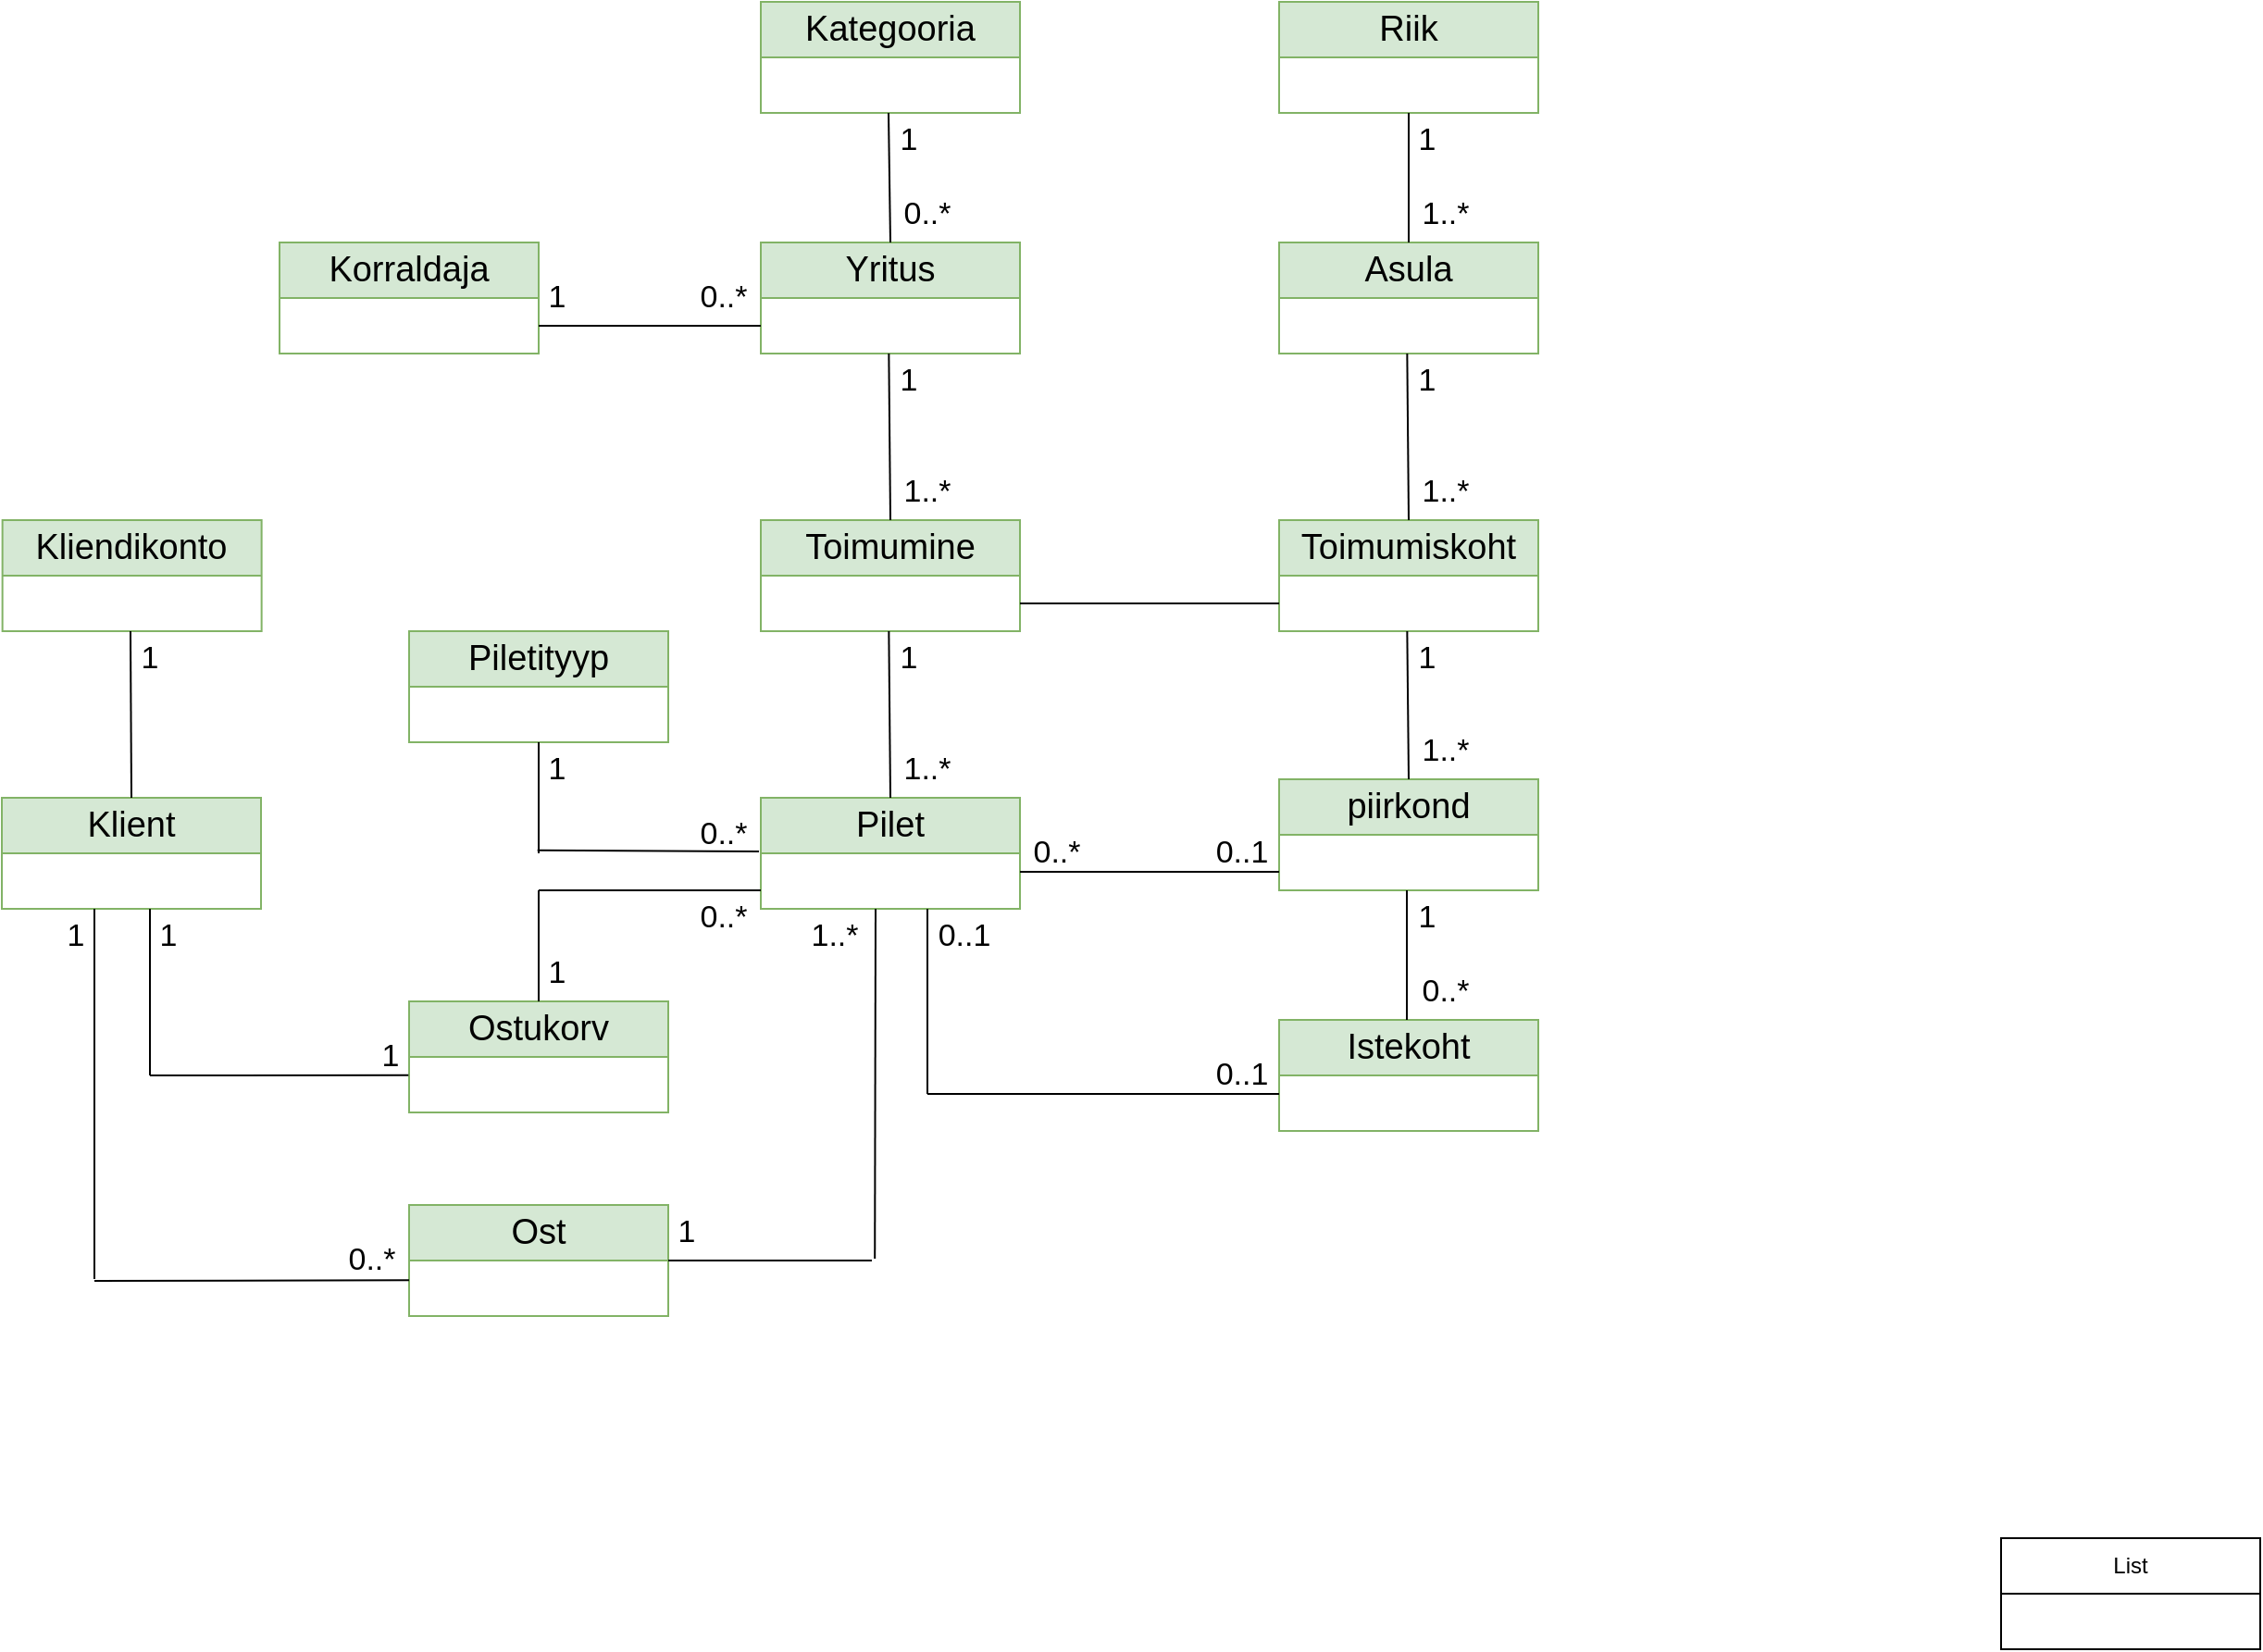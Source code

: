 <mxfile version="26.1.3">
  <diagram name="Page-1" id="rUoAqe0sw1Ps4R46nMY7">
    <mxGraphModel dx="1055" dy="950" grid="1" gridSize="10" guides="1" tooltips="1" connect="1" arrows="1" fold="1" page="1" pageScale="1" pageWidth="2339" pageHeight="3300" math="0" shadow="0">
      <root>
        <mxCell id="0" />
        <mxCell id="1" parent="0" />
        <mxCell id="gXU5FecRmnY3TLf8vR_u-1" value="Yritus" style="swimlane;fontStyle=0;childLayout=stackLayout;horizontal=1;startSize=30;horizontalStack=0;resizeParent=1;resizeParentMax=0;resizeLast=0;collapsible=1;marginBottom=0;whiteSpace=wrap;html=1;fillColor=#d5e8d4;strokeColor=#82b366;fontSize=19;" vertex="1" parent="1">
          <mxGeometry x="600" y="190" width="140" height="60" as="geometry" />
        </mxCell>
        <mxCell id="gXU5FecRmnY3TLf8vR_u-3" value="&amp;nbsp;" style="text;strokeColor=none;fillColor=none;align=left;verticalAlign=middle;spacingLeft=4;spacingRight=4;overflow=hidden;points=[[0,0.5],[1,0.5]];portConstraint=eastwest;rotatable=0;whiteSpace=wrap;html=1;fontSize=19;" vertex="1" parent="gXU5FecRmnY3TLf8vR_u-1">
          <mxGeometry y="30" width="140" height="30" as="geometry" />
        </mxCell>
        <mxCell id="gXU5FecRmnY3TLf8vR_u-5" value="&lt;font&gt;Kategooria&lt;/font&gt;" style="swimlane;fontStyle=0;childLayout=stackLayout;horizontal=1;startSize=30;horizontalStack=0;resizeParent=1;resizeParentMax=0;resizeLast=0;collapsible=1;marginBottom=0;whiteSpace=wrap;html=1;fillColor=#d5e8d4;strokeColor=#82b366;fontSize=19;" vertex="1" parent="1">
          <mxGeometry x="600" y="60" width="140" height="60" as="geometry" />
        </mxCell>
        <mxCell id="gXU5FecRmnY3TLf8vR_u-8" value="&amp;nbsp;" style="text;strokeColor=none;fillColor=none;align=left;verticalAlign=middle;spacingLeft=4;spacingRight=4;overflow=hidden;points=[[0,0.5],[1,0.5]];portConstraint=eastwest;rotatable=0;whiteSpace=wrap;html=1;fontSize=19;" vertex="1" parent="gXU5FecRmnY3TLf8vR_u-5">
          <mxGeometry y="30" width="140" height="30" as="geometry" />
        </mxCell>
        <mxCell id="gXU5FecRmnY3TLf8vR_u-9" value="Toimumine" style="swimlane;fontStyle=0;childLayout=stackLayout;horizontal=1;startSize=30;horizontalStack=0;resizeParent=1;resizeParentMax=0;resizeLast=0;collapsible=1;marginBottom=0;whiteSpace=wrap;html=1;fillColor=#d5e8d4;strokeColor=#82b366;fontSize=19;" vertex="1" parent="1">
          <mxGeometry x="600" y="340" width="140" height="60" as="geometry" />
        </mxCell>
        <mxCell id="gXU5FecRmnY3TLf8vR_u-10" value="&amp;nbsp;" style="text;strokeColor=none;fillColor=none;align=left;verticalAlign=middle;spacingLeft=4;spacingRight=4;overflow=hidden;points=[[0,0.5],[1,0.5]];portConstraint=eastwest;rotatable=0;whiteSpace=wrap;html=1;fontSize=19;" vertex="1" parent="gXU5FecRmnY3TLf8vR_u-9">
          <mxGeometry y="30" width="140" height="30" as="geometry" />
        </mxCell>
        <mxCell id="gXU5FecRmnY3TLf8vR_u-13" value="Toimumiskoht" style="swimlane;fontStyle=0;childLayout=stackLayout;horizontal=1;startSize=30;horizontalStack=0;resizeParent=1;resizeParentMax=0;resizeLast=0;collapsible=1;marginBottom=0;whiteSpace=wrap;html=1;fillColor=#d5e8d4;strokeColor=#82b366;fontSize=19;" vertex="1" parent="1">
          <mxGeometry x="880" y="340" width="140" height="60" as="geometry" />
        </mxCell>
        <mxCell id="gXU5FecRmnY3TLf8vR_u-14" value="&amp;nbsp;" style="text;strokeColor=none;fillColor=none;align=left;verticalAlign=middle;spacingLeft=4;spacingRight=4;overflow=hidden;points=[[0,0.5],[1,0.5]];portConstraint=eastwest;rotatable=0;whiteSpace=wrap;html=1;fontSize=19;" vertex="1" parent="gXU5FecRmnY3TLf8vR_u-13">
          <mxGeometry y="30" width="140" height="30" as="geometry" />
        </mxCell>
        <mxCell id="gXU5FecRmnY3TLf8vR_u-17" value="piirkond" style="swimlane;fontStyle=0;childLayout=stackLayout;horizontal=1;startSize=30;horizontalStack=0;resizeParent=1;resizeParentMax=0;resizeLast=0;collapsible=1;marginBottom=0;whiteSpace=wrap;html=1;fillColor=#d5e8d4;strokeColor=#82b366;fontSize=19;" vertex="1" parent="1">
          <mxGeometry x="880" y="480" width="140" height="60" as="geometry" />
        </mxCell>
        <mxCell id="gXU5FecRmnY3TLf8vR_u-18" value="&amp;nbsp;" style="text;strokeColor=none;fillColor=none;align=left;verticalAlign=middle;spacingLeft=4;spacingRight=4;overflow=hidden;points=[[0,0.5],[1,0.5]];portConstraint=eastwest;rotatable=0;whiteSpace=wrap;html=1;fontSize=19;" vertex="1" parent="gXU5FecRmnY3TLf8vR_u-17">
          <mxGeometry y="30" width="140" height="30" as="geometry" />
        </mxCell>
        <mxCell id="gXU5FecRmnY3TLf8vR_u-21" value="Istekoht" style="swimlane;fontStyle=0;childLayout=stackLayout;horizontal=1;startSize=30;horizontalStack=0;resizeParent=1;resizeParentMax=0;resizeLast=0;collapsible=1;marginBottom=0;whiteSpace=wrap;html=1;fillColor=#d5e8d4;strokeColor=#82b366;fontSize=19;" vertex="1" parent="1">
          <mxGeometry x="880" y="610" width="140" height="60" as="geometry" />
        </mxCell>
        <mxCell id="gXU5FecRmnY3TLf8vR_u-22" value="&amp;nbsp;" style="text;strokeColor=none;fillColor=none;align=left;verticalAlign=middle;spacingLeft=4;spacingRight=4;overflow=hidden;points=[[0,0.5],[1,0.5]];portConstraint=eastwest;rotatable=0;whiteSpace=wrap;html=1;fontSize=19;" vertex="1" parent="gXU5FecRmnY3TLf8vR_u-21">
          <mxGeometry y="30" width="140" height="30" as="geometry" />
        </mxCell>
        <mxCell id="gXU5FecRmnY3TLf8vR_u-25" value="Asula" style="swimlane;fontStyle=0;childLayout=stackLayout;horizontal=1;startSize=30;horizontalStack=0;resizeParent=1;resizeParentMax=0;resizeLast=0;collapsible=1;marginBottom=0;whiteSpace=wrap;html=1;fillColor=#d5e8d4;strokeColor=#82b366;fontSize=19;" vertex="1" parent="1">
          <mxGeometry x="880" y="190" width="140" height="60" as="geometry" />
        </mxCell>
        <mxCell id="gXU5FecRmnY3TLf8vR_u-26" value="&amp;nbsp;" style="text;strokeColor=none;fillColor=none;align=left;verticalAlign=middle;spacingLeft=4;spacingRight=4;overflow=hidden;points=[[0,0.5],[1,0.5]];portConstraint=eastwest;rotatable=0;whiteSpace=wrap;html=1;fontSize=19;" vertex="1" parent="gXU5FecRmnY3TLf8vR_u-25">
          <mxGeometry y="30" width="140" height="30" as="geometry" />
        </mxCell>
        <mxCell id="gXU5FecRmnY3TLf8vR_u-29" value="Riik" style="swimlane;fontStyle=0;childLayout=stackLayout;horizontal=1;startSize=30;horizontalStack=0;resizeParent=1;resizeParentMax=0;resizeLast=0;collapsible=1;marginBottom=0;whiteSpace=wrap;html=1;fillColor=#d5e8d4;strokeColor=#82b366;fontSize=19;" vertex="1" parent="1">
          <mxGeometry x="880" y="60" width="140" height="60" as="geometry" />
        </mxCell>
        <mxCell id="gXU5FecRmnY3TLf8vR_u-30" value="&amp;nbsp;" style="text;strokeColor=none;fillColor=none;align=left;verticalAlign=middle;spacingLeft=4;spacingRight=4;overflow=hidden;points=[[0,0.5],[1,0.5]];portConstraint=eastwest;rotatable=0;whiteSpace=wrap;html=1;fontSize=19;" vertex="1" parent="gXU5FecRmnY3TLf8vR_u-29">
          <mxGeometry y="30" width="140" height="30" as="geometry" />
        </mxCell>
        <mxCell id="gXU5FecRmnY3TLf8vR_u-33" value="Pilet" style="swimlane;fontStyle=0;childLayout=stackLayout;horizontal=1;startSize=30;horizontalStack=0;resizeParent=1;resizeParentMax=0;resizeLast=0;collapsible=1;marginBottom=0;whiteSpace=wrap;html=1;fillColor=#d5e8d4;strokeColor=#82b366;fontSize=19;" vertex="1" parent="1">
          <mxGeometry x="600" y="490" width="140" height="60" as="geometry" />
        </mxCell>
        <mxCell id="gXU5FecRmnY3TLf8vR_u-34" value="&amp;nbsp;" style="text;strokeColor=none;fillColor=none;align=left;verticalAlign=middle;spacingLeft=4;spacingRight=4;overflow=hidden;points=[[0,0.5],[1,0.5]];portConstraint=eastwest;rotatable=0;whiteSpace=wrap;html=1;fontSize=19;" vertex="1" parent="gXU5FecRmnY3TLf8vR_u-33">
          <mxGeometry y="30" width="140" height="30" as="geometry" />
        </mxCell>
        <mxCell id="gXU5FecRmnY3TLf8vR_u-37" value="Piletityyp" style="swimlane;fontStyle=0;childLayout=stackLayout;horizontal=1;startSize=30;horizontalStack=0;resizeParent=1;resizeParentMax=0;resizeLast=0;collapsible=1;marginBottom=0;whiteSpace=wrap;html=1;fillColor=#d5e8d4;strokeColor=#82b366;fontSize=19;" vertex="1" parent="1">
          <mxGeometry x="410" y="400" width="140" height="60" as="geometry" />
        </mxCell>
        <mxCell id="gXU5FecRmnY3TLf8vR_u-38" value="&amp;nbsp;" style="text;strokeColor=none;fillColor=none;align=left;verticalAlign=middle;spacingLeft=4;spacingRight=4;overflow=hidden;points=[[0,0.5],[1,0.5]];portConstraint=eastwest;rotatable=0;whiteSpace=wrap;html=1;fontSize=19;" vertex="1" parent="gXU5FecRmnY3TLf8vR_u-37">
          <mxGeometry y="30" width="140" height="30" as="geometry" />
        </mxCell>
        <mxCell id="gXU5FecRmnY3TLf8vR_u-41" value="Korraldaja" style="swimlane;fontStyle=0;childLayout=stackLayout;horizontal=1;startSize=30;horizontalStack=0;resizeParent=1;resizeParentMax=0;resizeLast=0;collapsible=1;marginBottom=0;whiteSpace=wrap;html=1;fillColor=#d5e8d4;strokeColor=#82b366;fontSize=19;" vertex="1" parent="1">
          <mxGeometry x="340" y="190" width="140" height="60" as="geometry" />
        </mxCell>
        <mxCell id="gXU5FecRmnY3TLf8vR_u-42" value="&amp;nbsp;" style="text;strokeColor=none;fillColor=none;align=left;verticalAlign=middle;spacingLeft=4;spacingRight=4;overflow=hidden;points=[[0,0.5],[1,0.5]];portConstraint=eastwest;rotatable=0;whiteSpace=wrap;html=1;fontSize=19;" vertex="1" parent="gXU5FecRmnY3TLf8vR_u-41">
          <mxGeometry y="30" width="140" height="30" as="geometry" />
        </mxCell>
        <mxCell id="gXU5FecRmnY3TLf8vR_u-45" value="Ostukorv" style="swimlane;fontStyle=0;childLayout=stackLayout;horizontal=1;startSize=30;horizontalStack=0;resizeParent=1;resizeParentMax=0;resizeLast=0;collapsible=1;marginBottom=0;whiteSpace=wrap;html=1;fillColor=#d5e8d4;strokeColor=#82b366;fontSize=19;" vertex="1" parent="1">
          <mxGeometry x="410" y="600" width="140" height="60" as="geometry" />
        </mxCell>
        <mxCell id="gXU5FecRmnY3TLf8vR_u-46" value="&amp;nbsp;" style="text;strokeColor=none;fillColor=none;align=left;verticalAlign=middle;spacingLeft=4;spacingRight=4;overflow=hidden;points=[[0,0.5],[1,0.5]];portConstraint=eastwest;rotatable=0;whiteSpace=wrap;html=1;fontSize=19;" vertex="1" parent="gXU5FecRmnY3TLf8vR_u-45">
          <mxGeometry y="30" width="140" height="30" as="geometry" />
        </mxCell>
        <mxCell id="gXU5FecRmnY3TLf8vR_u-49" value="Klient" style="swimlane;fontStyle=0;childLayout=stackLayout;horizontal=1;startSize=30;horizontalStack=0;resizeParent=1;resizeParentMax=0;resizeLast=0;collapsible=1;marginBottom=0;whiteSpace=wrap;html=1;fillColor=#d5e8d4;strokeColor=#82b366;fontSize=19;" vertex="1" parent="1">
          <mxGeometry x="190" y="490" width="140" height="60" as="geometry" />
        </mxCell>
        <mxCell id="gXU5FecRmnY3TLf8vR_u-50" value="&amp;nbsp;" style="text;strokeColor=none;fillColor=none;align=left;verticalAlign=middle;spacingLeft=4;spacingRight=4;overflow=hidden;points=[[0,0.5],[1,0.5]];portConstraint=eastwest;rotatable=0;whiteSpace=wrap;html=1;fontSize=19;" vertex="1" parent="gXU5FecRmnY3TLf8vR_u-49">
          <mxGeometry y="30" width="140" height="30" as="geometry" />
        </mxCell>
        <mxCell id="gXU5FecRmnY3TLf8vR_u-53" value="Kliendikonto" style="swimlane;fontStyle=0;childLayout=stackLayout;horizontal=1;startSize=30;horizontalStack=0;resizeParent=1;resizeParentMax=0;resizeLast=0;collapsible=1;marginBottom=0;whiteSpace=wrap;html=1;fillColor=#d5e8d4;strokeColor=#82b366;fontSize=19;" vertex="1" parent="1">
          <mxGeometry x="190.32" y="340" width="140" height="60" as="geometry" />
        </mxCell>
        <mxCell id="gXU5FecRmnY3TLf8vR_u-54" value="&amp;nbsp;" style="text;strokeColor=none;fillColor=none;align=left;verticalAlign=middle;spacingLeft=4;spacingRight=4;overflow=hidden;points=[[0,0.5],[1,0.5]];portConstraint=eastwest;rotatable=0;whiteSpace=wrap;html=1;fontSize=19;" vertex="1" parent="gXU5FecRmnY3TLf8vR_u-53">
          <mxGeometry y="30" width="140" height="30" as="geometry" />
        </mxCell>
        <mxCell id="gXU5FecRmnY3TLf8vR_u-57" value="List" style="swimlane;fontStyle=0;childLayout=stackLayout;horizontal=1;startSize=30;horizontalStack=0;resizeParent=1;resizeParentMax=0;resizeLast=0;collapsible=1;marginBottom=0;whiteSpace=wrap;html=1;" vertex="1" parent="1">
          <mxGeometry x="1270" y="890" width="140" height="60" as="geometry" />
        </mxCell>
        <mxCell id="gXU5FecRmnY3TLf8vR_u-58" value="&amp;nbsp;" style="text;strokeColor=none;fillColor=none;align=left;verticalAlign=middle;spacingLeft=4;spacingRight=4;overflow=hidden;points=[[0,0.5],[1,0.5]];portConstraint=eastwest;rotatable=0;whiteSpace=wrap;html=1;" vertex="1" parent="gXU5FecRmnY3TLf8vR_u-57">
          <mxGeometry y="30" width="140" height="30" as="geometry" />
        </mxCell>
        <mxCell id="gXU5FecRmnY3TLf8vR_u-61" value="&lt;font&gt;Ost&lt;/font&gt;" style="swimlane;fontStyle=0;childLayout=stackLayout;horizontal=1;startSize=30;horizontalStack=0;resizeParent=1;resizeParentMax=0;resizeLast=0;collapsible=1;marginBottom=0;whiteSpace=wrap;html=1;fillColor=#d5e8d4;strokeColor=#82b366;fontSize=19;" vertex="1" parent="1">
          <mxGeometry x="410" y="710" width="140" height="60" as="geometry" />
        </mxCell>
        <mxCell id="gXU5FecRmnY3TLf8vR_u-106" value="" style="endArrow=none;html=1;rounded=0;fontSize=11;exitX=0.5;exitY=0;exitDx=0;exitDy=0;" edge="1" parent="1" source="gXU5FecRmnY3TLf8vR_u-1">
          <mxGeometry width="50" height="50" relative="1" as="geometry">
            <mxPoint x="669" y="180" as="sourcePoint" />
            <mxPoint x="669" y="120" as="targetPoint" />
          </mxGeometry>
        </mxCell>
        <mxCell id="gXU5FecRmnY3TLf8vR_u-107" value="" style="endArrow=none;html=1;rounded=0;fontSize=11;exitX=0.5;exitY=0;exitDx=0;exitDy=0;" edge="1" parent="1" source="gXU5FecRmnY3TLf8vR_u-9">
          <mxGeometry width="50" height="50" relative="1" as="geometry">
            <mxPoint x="670.17" y="320" as="sourcePoint" />
            <mxPoint x="669.17" y="250" as="targetPoint" />
          </mxGeometry>
        </mxCell>
        <mxCell id="gXU5FecRmnY3TLf8vR_u-108" value="" style="endArrow=none;html=1;rounded=0;fontSize=11;exitX=0.5;exitY=0;exitDx=0;exitDy=0;" edge="1" parent="1" source="gXU5FecRmnY3TLf8vR_u-33">
          <mxGeometry width="50" height="50" relative="1" as="geometry">
            <mxPoint x="669" y="480" as="sourcePoint" />
            <mxPoint x="669.17" y="400" as="targetPoint" />
          </mxGeometry>
        </mxCell>
        <mxCell id="gXU5FecRmnY3TLf8vR_u-109" value="" style="endArrow=none;html=1;rounded=0;fontSize=11;" edge="1" parent="1">
          <mxGeometry width="50" height="50" relative="1" as="geometry">
            <mxPoint x="661.6" y="739.005" as="sourcePoint" />
            <mxPoint x="662" y="550" as="targetPoint" />
          </mxGeometry>
        </mxCell>
        <mxCell id="gXU5FecRmnY3TLf8vR_u-110" value="" style="endArrow=none;html=1;rounded=0;fontSize=11;" edge="1" parent="1">
          <mxGeometry width="50" height="50" relative="1" as="geometry">
            <mxPoint x="690" y="650" as="sourcePoint" />
            <mxPoint x="690" y="550" as="targetPoint" />
          </mxGeometry>
        </mxCell>
        <mxCell id="gXU5FecRmnY3TLf8vR_u-111" value="" style="endArrow=none;html=1;rounded=0;fontSize=11;exitX=0.5;exitY=0;exitDx=0;exitDy=0;" edge="1" parent="1" source="gXU5FecRmnY3TLf8vR_u-25" target="gXU5FecRmnY3TLf8vR_u-30">
          <mxGeometry width="50" height="50" relative="1" as="geometry">
            <mxPoint x="950.17" y="180" as="sourcePoint" />
            <mxPoint x="949" y="130" as="targetPoint" />
          </mxGeometry>
        </mxCell>
        <mxCell id="gXU5FecRmnY3TLf8vR_u-112" value="" style="endArrow=none;html=1;rounded=0;fontSize=11;exitX=0.5;exitY=0;exitDx=0;exitDy=0;" edge="1" parent="1" source="gXU5FecRmnY3TLf8vR_u-13">
          <mxGeometry width="50" height="50" relative="1" as="geometry">
            <mxPoint x="950.17" y="320" as="sourcePoint" />
            <mxPoint x="949.17" y="250" as="targetPoint" />
          </mxGeometry>
        </mxCell>
        <mxCell id="gXU5FecRmnY3TLf8vR_u-113" value="" style="endArrow=none;html=1;rounded=0;fontSize=11;exitX=0.5;exitY=0;exitDx=0;exitDy=0;" edge="1" parent="1" source="gXU5FecRmnY3TLf8vR_u-17">
          <mxGeometry width="50" height="50" relative="1" as="geometry">
            <mxPoint x="950.17" y="470" as="sourcePoint" />
            <mxPoint x="949.17" y="400" as="targetPoint" />
          </mxGeometry>
        </mxCell>
        <mxCell id="gXU5FecRmnY3TLf8vR_u-114" value="" style="endArrow=none;html=1;rounded=0;fontSize=11;" edge="1" parent="1">
          <mxGeometry width="50" height="50" relative="1" as="geometry">
            <mxPoint x="949" y="610" as="sourcePoint" />
            <mxPoint x="949" y="540" as="targetPoint" />
          </mxGeometry>
        </mxCell>
        <mxCell id="gXU5FecRmnY3TLf8vR_u-115" value="" style="endArrow=none;html=1;rounded=0;fontSize=11;entryX=0;entryY=0.5;entryDx=0;entryDy=0;" edge="1" parent="1">
          <mxGeometry width="50" height="50" relative="1" as="geometry">
            <mxPoint x="690" y="650" as="sourcePoint" />
            <mxPoint x="880" y="650" as="targetPoint" />
          </mxGeometry>
        </mxCell>
        <mxCell id="gXU5FecRmnY3TLf8vR_u-116" value="" style="endArrow=none;html=1;rounded=0;fontSize=11;exitX=1;exitY=0.5;exitDx=0;exitDy=0;" edge="1" parent="1" source="gXU5FecRmnY3TLf8vR_u-61">
          <mxGeometry width="50" height="50" relative="1" as="geometry">
            <mxPoint x="575" y="740" as="sourcePoint" />
            <mxPoint x="660" y="740" as="targetPoint" />
          </mxGeometry>
        </mxCell>
        <mxCell id="gXU5FecRmnY3TLf8vR_u-117" value="" style="endArrow=none;html=1;rounded=0;fontSize=11;entryX=0;entryY=0.5;entryDx=0;entryDy=0;exitX=1;exitY=0.5;exitDx=0;exitDy=0;" edge="1" parent="1" source="gXU5FecRmnY3TLf8vR_u-42" target="gXU5FecRmnY3TLf8vR_u-3">
          <mxGeometry width="50" height="50" relative="1" as="geometry">
            <mxPoint x="540" y="220" as="sourcePoint" />
            <mxPoint x="730" y="220" as="targetPoint" />
          </mxGeometry>
        </mxCell>
        <mxCell id="gXU5FecRmnY3TLf8vR_u-120" value="" style="endArrow=none;html=1;rounded=0;fontSize=11;entryX=-0.007;entryY=-0.033;entryDx=0;entryDy=0;entryPerimeter=0;" edge="1" parent="1" target="gXU5FecRmnY3TLf8vR_u-34">
          <mxGeometry width="50" height="50" relative="1" as="geometry">
            <mxPoint x="479.333" y="518.33" as="sourcePoint" />
            <mxPoint x="740" y="518.33" as="targetPoint" />
          </mxGeometry>
        </mxCell>
        <mxCell id="gXU5FecRmnY3TLf8vR_u-121" value="" style="endArrow=none;html=1;rounded=0;fontSize=11;" edge="1" parent="1">
          <mxGeometry width="50" height="50" relative="1" as="geometry">
            <mxPoint x="480" y="540.01" as="sourcePoint" />
            <mxPoint x="600" y="540" as="targetPoint" />
          </mxGeometry>
        </mxCell>
        <mxCell id="gXU5FecRmnY3TLf8vR_u-122" value="" style="endArrow=none;html=1;rounded=0;fontSize=11;" edge="1" parent="1">
          <mxGeometry width="50" height="50" relative="1" as="geometry">
            <mxPoint x="480" y="520" as="sourcePoint" />
            <mxPoint x="480" y="460" as="targetPoint" />
          </mxGeometry>
        </mxCell>
        <mxCell id="gXU5FecRmnY3TLf8vR_u-123" value="" style="endArrow=none;html=1;rounded=0;fontSize=11;exitX=0.5;exitY=0;exitDx=0;exitDy=0;" edge="1" parent="1" source="gXU5FecRmnY3TLf8vR_u-45">
          <mxGeometry width="50" height="50" relative="1" as="geometry">
            <mxPoint x="480" y="570" as="sourcePoint" />
            <mxPoint x="480" y="540" as="targetPoint" />
          </mxGeometry>
        </mxCell>
        <mxCell id="gXU5FecRmnY3TLf8vR_u-124" value="" style="endArrow=none;html=1;rounded=0;fontSize=11;exitX=0.5;exitY=0;exitDx=0;exitDy=0;" edge="1" parent="1" source="gXU5FecRmnY3TLf8vR_u-49">
          <mxGeometry width="50" height="50" relative="1" as="geometry">
            <mxPoint x="259.49" y="470" as="sourcePoint" />
            <mxPoint x="259.49" y="400" as="targetPoint" />
          </mxGeometry>
        </mxCell>
        <mxCell id="gXU5FecRmnY3TLf8vR_u-130" value="" style="endArrow=none;html=1;rounded=0;fontSize=11;" edge="1" parent="1">
          <mxGeometry width="50" height="50" relative="1" as="geometry">
            <mxPoint x="240" y="750" as="sourcePoint" />
            <mxPoint x="240" y="550" as="targetPoint" />
          </mxGeometry>
        </mxCell>
        <mxCell id="gXU5FecRmnY3TLf8vR_u-131" value="" style="endArrow=none;html=1;rounded=0;fontSize=11;" edge="1" parent="1">
          <mxGeometry width="50" height="50" relative="1" as="geometry">
            <mxPoint x="270" y="640" as="sourcePoint" />
            <mxPoint x="270" y="550" as="targetPoint" />
          </mxGeometry>
        </mxCell>
        <mxCell id="gXU5FecRmnY3TLf8vR_u-132" value="" style="endArrow=none;html=1;rounded=0;fontSize=11;entryX=-0.007;entryY=-0.033;entryDx=0;entryDy=0;entryPerimeter=0;" edge="1" parent="1">
          <mxGeometry width="50" height="50" relative="1" as="geometry">
            <mxPoint x="270" y="640" as="sourcePoint" />
            <mxPoint x="409.667" y="639.84" as="targetPoint" />
          </mxGeometry>
        </mxCell>
        <mxCell id="gXU5FecRmnY3TLf8vR_u-133" value="" style="endArrow=none;html=1;rounded=0;fontSize=11;entryX=-0.007;entryY=-0.033;entryDx=0;entryDy=0;entryPerimeter=0;" edge="1" parent="1">
          <mxGeometry width="50" height="50" relative="1" as="geometry">
            <mxPoint x="240" y="751" as="sourcePoint" />
            <mxPoint x="409.997" y="750.67" as="targetPoint" />
          </mxGeometry>
        </mxCell>
        <mxCell id="gXU5FecRmnY3TLf8vR_u-135" value="&lt;font style=&quot;font-size: 17px;&quot;&gt;1&lt;/font&gt;" style="text;html=1;align=center;verticalAlign=middle;whiteSpace=wrap;rounded=0;" vertex="1" parent="1">
          <mxGeometry x="460" y="205" width="60" height="30" as="geometry" />
        </mxCell>
        <mxCell id="gXU5FecRmnY3TLf8vR_u-136" value="&lt;font style=&quot;font-size: 17px;&quot;&gt;0..*&lt;/font&gt;" style="text;html=1;align=center;verticalAlign=middle;whiteSpace=wrap;rounded=0;" vertex="1" parent="1">
          <mxGeometry x="550" y="205" width="60" height="30" as="geometry" />
        </mxCell>
        <mxCell id="gXU5FecRmnY3TLf8vR_u-137" value="&lt;font style=&quot;font-size: 17px;&quot;&gt;1&lt;/font&gt;" style="text;html=1;align=center;verticalAlign=middle;whiteSpace=wrap;rounded=0;" vertex="1" parent="1">
          <mxGeometry x="650" y="120" width="60" height="30" as="geometry" />
        </mxCell>
        <mxCell id="gXU5FecRmnY3TLf8vR_u-138" value="&lt;font style=&quot;font-size: 17px;&quot;&gt;1&lt;/font&gt;" style="text;html=1;align=center;verticalAlign=middle;whiteSpace=wrap;rounded=0;" vertex="1" parent="1">
          <mxGeometry x="930" y="120" width="60" height="30" as="geometry" />
        </mxCell>
        <mxCell id="gXU5FecRmnY3TLf8vR_u-139" value="&lt;font style=&quot;font-size: 17px;&quot;&gt;1&lt;/font&gt;" style="text;html=1;align=center;verticalAlign=middle;whiteSpace=wrap;rounded=0;" vertex="1" parent="1">
          <mxGeometry x="930" y="250" width="60" height="30" as="geometry" />
        </mxCell>
        <mxCell id="gXU5FecRmnY3TLf8vR_u-140" value="&lt;font style=&quot;font-size: 17px;&quot;&gt;1&lt;/font&gt;" style="text;html=1;align=center;verticalAlign=middle;whiteSpace=wrap;rounded=0;" vertex="1" parent="1">
          <mxGeometry x="930" y="400" width="60" height="30" as="geometry" />
        </mxCell>
        <mxCell id="gXU5FecRmnY3TLf8vR_u-141" value="&lt;font style=&quot;font-size: 17px;&quot;&gt;1&lt;/font&gt;" style="text;html=1;align=center;verticalAlign=middle;whiteSpace=wrap;rounded=0;" vertex="1" parent="1">
          <mxGeometry x="930" y="540" width="60" height="30" as="geometry" />
        </mxCell>
        <mxCell id="gXU5FecRmnY3TLf8vR_u-142" value="&lt;font style=&quot;font-size: 17px;&quot;&gt;1&lt;/font&gt;" style="text;html=1;align=center;verticalAlign=middle;whiteSpace=wrap;rounded=0;" vertex="1" parent="1">
          <mxGeometry x="650" y="250" width="60" height="30" as="geometry" />
        </mxCell>
        <mxCell id="gXU5FecRmnY3TLf8vR_u-143" value="&lt;font style=&quot;font-size: 17px;&quot;&gt;1&lt;/font&gt;" style="text;html=1;align=center;verticalAlign=middle;whiteSpace=wrap;rounded=0;" vertex="1" parent="1">
          <mxGeometry x="650" y="400" width="60" height="30" as="geometry" />
        </mxCell>
        <mxCell id="gXU5FecRmnY3TLf8vR_u-144" value="&lt;font style=&quot;font-size: 17px;&quot;&gt;1&lt;/font&gt;" style="text;html=1;align=center;verticalAlign=middle;whiteSpace=wrap;rounded=0;" vertex="1" parent="1">
          <mxGeometry x="460" y="460" width="60" height="30" as="geometry" />
        </mxCell>
        <mxCell id="gXU5FecRmnY3TLf8vR_u-145" value="&lt;font style=&quot;font-size: 17px;&quot;&gt;1&lt;/font&gt;" style="text;html=1;align=center;verticalAlign=middle;whiteSpace=wrap;rounded=0;" vertex="1" parent="1">
          <mxGeometry x="460" y="570" width="60" height="30" as="geometry" />
        </mxCell>
        <mxCell id="gXU5FecRmnY3TLf8vR_u-146" value="&lt;font style=&quot;font-size: 17px;&quot;&gt;1&lt;/font&gt;" style="text;html=1;align=center;verticalAlign=middle;whiteSpace=wrap;rounded=0;" vertex="1" parent="1">
          <mxGeometry x="530" y="710" width="60" height="30" as="geometry" />
        </mxCell>
        <mxCell id="gXU5FecRmnY3TLf8vR_u-149" value="&lt;font style=&quot;font-size: 17px;&quot;&gt;1&lt;/font&gt;" style="text;html=1;align=center;verticalAlign=middle;whiteSpace=wrap;rounded=0;" vertex="1" parent="1">
          <mxGeometry x="200" y="550" width="60" height="30" as="geometry" />
        </mxCell>
        <mxCell id="gXU5FecRmnY3TLf8vR_u-150" value="&lt;font style=&quot;font-size: 17px;&quot;&gt;0..*&lt;/font&gt;" style="text;html=1;align=center;verticalAlign=middle;whiteSpace=wrap;rounded=0;" vertex="1" parent="1">
          <mxGeometry x="360" y="725" width="60" height="30" as="geometry" />
        </mxCell>
        <mxCell id="gXU5FecRmnY3TLf8vR_u-151" value="&lt;font style=&quot;font-size: 17px;&quot;&gt;1&lt;/font&gt;" style="text;html=1;align=center;verticalAlign=middle;whiteSpace=wrap;rounded=0;" vertex="1" parent="1">
          <mxGeometry x="370" y="615" width="60" height="30" as="geometry" />
        </mxCell>
        <mxCell id="gXU5FecRmnY3TLf8vR_u-152" value="&lt;font style=&quot;font-size: 17px;&quot;&gt;1..*&lt;/font&gt;" style="text;html=1;align=center;verticalAlign=middle;whiteSpace=wrap;rounded=0;" vertex="1" parent="1">
          <mxGeometry x="610" y="550" width="60" height="30" as="geometry" />
        </mxCell>
        <mxCell id="gXU5FecRmnY3TLf8vR_u-153" value="" style="endArrow=none;html=1;rounded=0;fontSize=11;" edge="1" parent="1">
          <mxGeometry width="50" height="50" relative="1" as="geometry">
            <mxPoint x="740" y="530" as="sourcePoint" />
            <mxPoint x="880" y="530" as="targetPoint" />
          </mxGeometry>
        </mxCell>
        <mxCell id="gXU5FecRmnY3TLf8vR_u-155" value="&lt;font style=&quot;font-size: 17px;&quot;&gt;0..1&lt;/font&gt;" style="text;html=1;align=center;verticalAlign=middle;whiteSpace=wrap;rounded=0;" vertex="1" parent="1">
          <mxGeometry x="830" y="505" width="60" height="30" as="geometry" />
        </mxCell>
        <mxCell id="gXU5FecRmnY3TLf8vR_u-157" value="&lt;font style=&quot;font-size: 17px;&quot;&gt;0..1&lt;/font&gt;" style="text;html=1;align=center;verticalAlign=middle;whiteSpace=wrap;rounded=0;" vertex="1" parent="1">
          <mxGeometry x="830" y="625" width="60" height="30" as="geometry" />
        </mxCell>
        <mxCell id="gXU5FecRmnY3TLf8vR_u-158" value="&lt;font style=&quot;font-size: 17px;&quot;&gt;0..1&lt;/font&gt;" style="text;html=1;align=center;verticalAlign=middle;whiteSpace=wrap;rounded=0;" vertex="1" parent="1">
          <mxGeometry x="680" y="550" width="60" height="30" as="geometry" />
        </mxCell>
        <mxCell id="gXU5FecRmnY3TLf8vR_u-159" value="&lt;font style=&quot;font-size: 17px;&quot;&gt;0..*&lt;/font&gt;" style="text;html=1;align=center;verticalAlign=middle;whiteSpace=wrap;rounded=0;" vertex="1" parent="1">
          <mxGeometry x="730" y="505" width="60" height="30" as="geometry" />
        </mxCell>
        <mxCell id="gXU5FecRmnY3TLf8vR_u-160" value="&lt;span style=&quot;font-size: 17px;&quot;&gt;1..*&lt;/span&gt;" style="text;html=1;align=center;verticalAlign=middle;whiteSpace=wrap;rounded=0;" vertex="1" parent="1">
          <mxGeometry x="660" y="460" width="60" height="30" as="geometry" />
        </mxCell>
        <mxCell id="gXU5FecRmnY3TLf8vR_u-161" value="&lt;span style=&quot;font-size: 17px;&quot;&gt;1..*&lt;/span&gt;" style="text;html=1;align=center;verticalAlign=middle;whiteSpace=wrap;rounded=0;" vertex="1" parent="1">
          <mxGeometry x="660" y="310" width="60" height="30" as="geometry" />
        </mxCell>
        <mxCell id="gXU5FecRmnY3TLf8vR_u-162" value="&lt;span style=&quot;font-size: 17px;&quot;&gt;0..*&lt;/span&gt;" style="text;html=1;align=center;verticalAlign=middle;whiteSpace=wrap;rounded=0;" vertex="1" parent="1">
          <mxGeometry x="660" y="160" width="60" height="30" as="geometry" />
        </mxCell>
        <mxCell id="gXU5FecRmnY3TLf8vR_u-163" value="&lt;span style=&quot;font-size: 17px;&quot;&gt;0..*&lt;/span&gt;" style="text;html=1;align=center;verticalAlign=middle;whiteSpace=wrap;rounded=0;" vertex="1" parent="1">
          <mxGeometry x="550" y="495" width="60" height="30" as="geometry" />
        </mxCell>
        <mxCell id="gXU5FecRmnY3TLf8vR_u-165" value="&lt;span style=&quot;font-size: 17px;&quot;&gt;0..*&lt;/span&gt;" style="text;html=1;align=center;verticalAlign=middle;whiteSpace=wrap;rounded=0;" vertex="1" parent="1">
          <mxGeometry x="550" y="540" width="60" height="30" as="geometry" />
        </mxCell>
        <mxCell id="gXU5FecRmnY3TLf8vR_u-166" value="&lt;span style=&quot;font-size: 17px;&quot;&gt;1&lt;/span&gt;" style="text;html=1;align=center;verticalAlign=middle;whiteSpace=wrap;rounded=0;" vertex="1" parent="1">
          <mxGeometry x="250" y="550" width="60" height="30" as="geometry" />
        </mxCell>
        <mxCell id="gXU5FecRmnY3TLf8vR_u-167" value="&lt;span style=&quot;font-size: 17px;&quot;&gt;1&lt;/span&gt;" style="text;html=1;align=center;verticalAlign=middle;whiteSpace=wrap;rounded=0;" vertex="1" parent="1">
          <mxGeometry x="240" y="400" width="60" height="30" as="geometry" />
        </mxCell>
        <mxCell id="gXU5FecRmnY3TLf8vR_u-168" value="&lt;span style=&quot;font-size: 17px;&quot;&gt;1..*&lt;/span&gt;" style="text;html=1;align=center;verticalAlign=middle;whiteSpace=wrap;rounded=0;" vertex="1" parent="1">
          <mxGeometry x="940" y="160" width="60" height="30" as="geometry" />
        </mxCell>
        <mxCell id="gXU5FecRmnY3TLf8vR_u-169" value="&lt;span style=&quot;font-size: 17px;&quot;&gt;1..*&lt;/span&gt;" style="text;html=1;align=center;verticalAlign=middle;whiteSpace=wrap;rounded=0;" vertex="1" parent="1">
          <mxGeometry x="940" y="310" width="60" height="30" as="geometry" />
        </mxCell>
        <mxCell id="gXU5FecRmnY3TLf8vR_u-170" value="&lt;span style=&quot;font-size: 17px;&quot;&gt;1..*&lt;/span&gt;" style="text;html=1;align=center;verticalAlign=middle;whiteSpace=wrap;rounded=0;" vertex="1" parent="1">
          <mxGeometry x="940" y="450" width="60" height="30" as="geometry" />
        </mxCell>
        <mxCell id="gXU5FecRmnY3TLf8vR_u-171" value="&lt;span style=&quot;font-size: 17px;&quot;&gt;0..*&lt;/span&gt;" style="text;html=1;align=center;verticalAlign=middle;whiteSpace=wrap;rounded=0;" vertex="1" parent="1">
          <mxGeometry x="940" y="580" width="60" height="30" as="geometry" />
        </mxCell>
        <mxCell id="gXU5FecRmnY3TLf8vR_u-172" value="" style="endArrow=none;html=1;rounded=0;fontSize=11;exitX=1;exitY=0.5;exitDx=0;exitDy=0;entryX=0;entryY=0.5;entryDx=0;entryDy=0;" edge="1" parent="1" source="gXU5FecRmnY3TLf8vR_u-10" target="gXU5FecRmnY3TLf8vR_u-14">
          <mxGeometry width="50" height="50" relative="1" as="geometry">
            <mxPoint x="750" y="380" as="sourcePoint" />
            <mxPoint x="880" y="380" as="targetPoint" />
          </mxGeometry>
        </mxCell>
      </root>
    </mxGraphModel>
  </diagram>
</mxfile>
